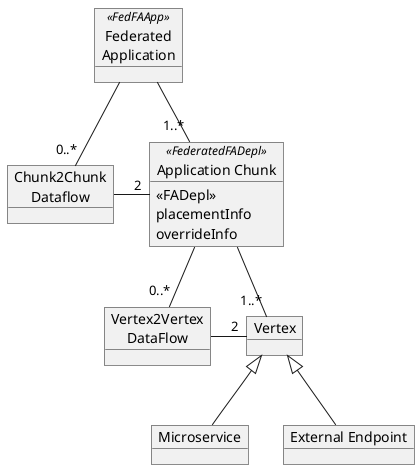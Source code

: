 @startuml
skinparam monochrome true
'legend top left
'Data model style
'Generalization style
'end legend

Object "Application Chunk" as AppChunk <<FederatedFADepl>>
Object "Chunk2Chunk\nDataflow" as C2CDF

Object Microservice
Object "Federated\nApplication"  as FedApp <<FedFAApp>>
Object "Vertex2Vertex\nDataFlow" as V2VDF
Object Vertex
Object "External Endpoint" as ExternalEndpoint

AppChunk : <<FADepl>>
AppChunk : placementInfo
AppChunk : overrideInfo

FedApp -- "1..*" AppChunk
FedApp -- "0..*" C2CDF
C2CDF -right-- "2" AppChunk
AppChunk -- "1..*" Vertex
AppChunk -- "0..*" V2VDF
Vertex <|-- ExternalEndpoint
Vertex <|-- Microservice
V2VDF -right-- "2" Vertex
@enduml